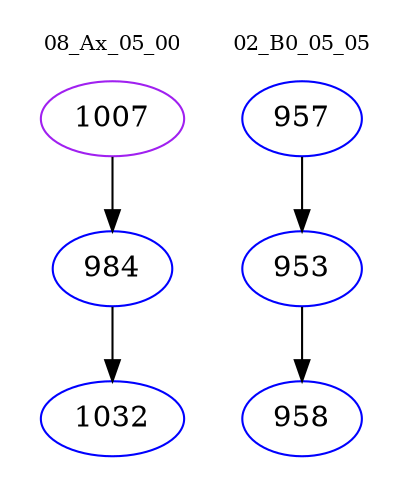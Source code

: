 digraph{
subgraph cluster_0 {
color = white
label = "08_Ax_05_00";
fontsize=10;
T0_1007 [label="1007", color="purple"]
T0_1007 -> T0_984 [color="black"]
T0_984 [label="984", color="blue"]
T0_984 -> T0_1032 [color="black"]
T0_1032 [label="1032", color="blue"]
}
subgraph cluster_1 {
color = white
label = "02_B0_05_05";
fontsize=10;
T1_957 [label="957", color="blue"]
T1_957 -> T1_953 [color="black"]
T1_953 [label="953", color="blue"]
T1_953 -> T1_958 [color="black"]
T1_958 [label="958", color="blue"]
}
}
